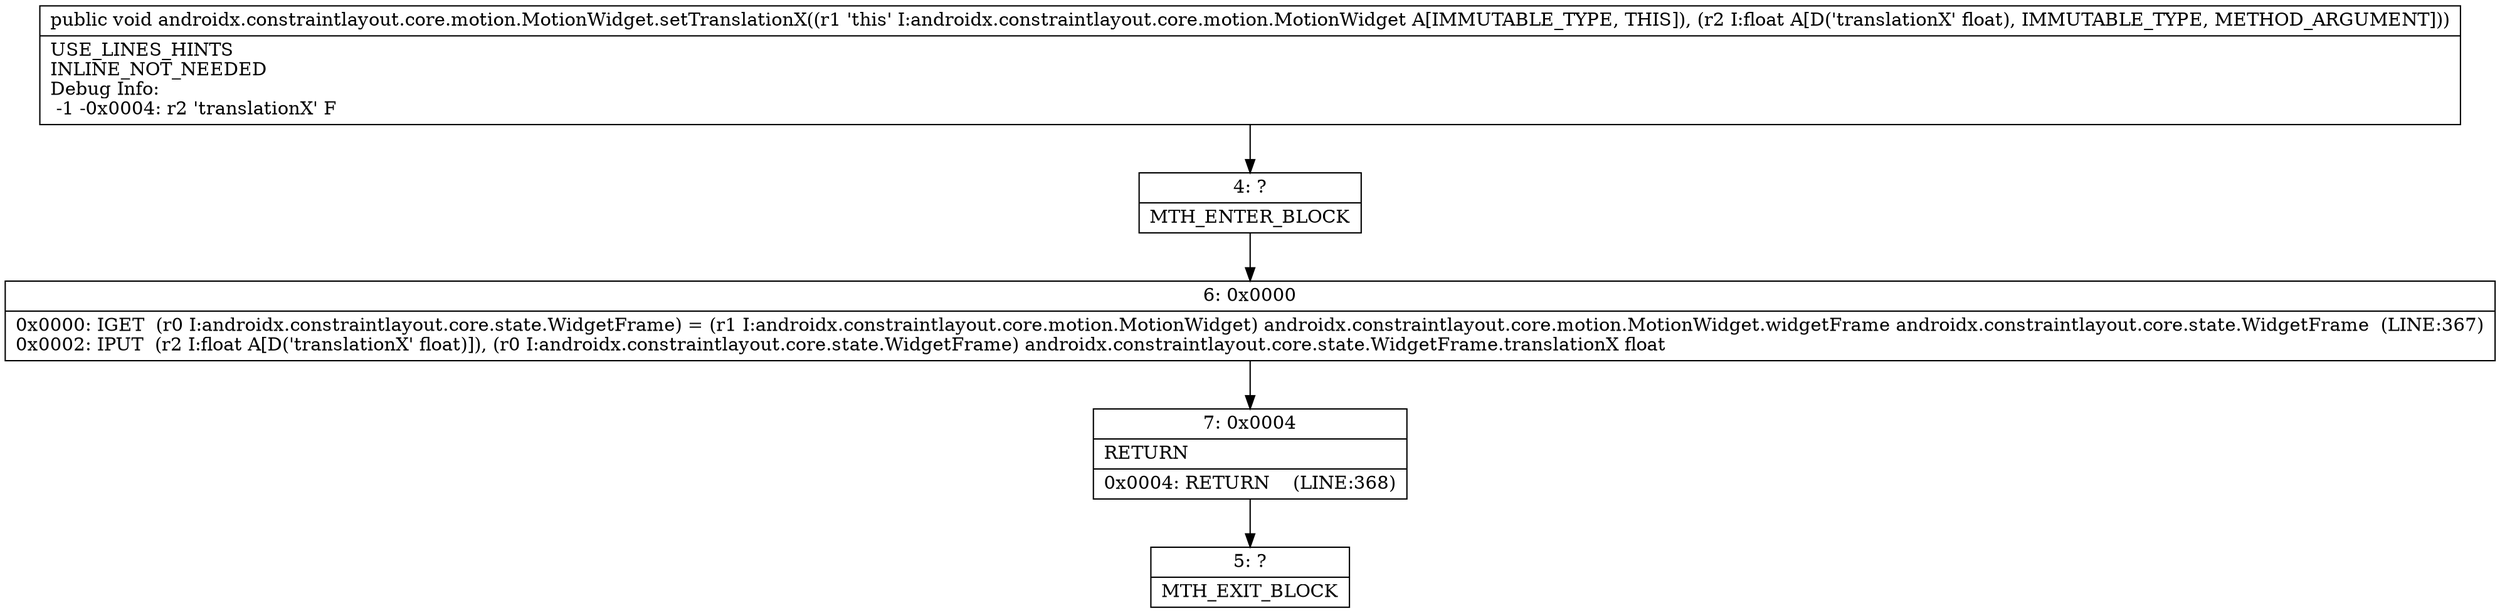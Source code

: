 digraph "CFG forandroidx.constraintlayout.core.motion.MotionWidget.setTranslationX(F)V" {
Node_4 [shape=record,label="{4\:\ ?|MTH_ENTER_BLOCK\l}"];
Node_6 [shape=record,label="{6\:\ 0x0000|0x0000: IGET  (r0 I:androidx.constraintlayout.core.state.WidgetFrame) = (r1 I:androidx.constraintlayout.core.motion.MotionWidget) androidx.constraintlayout.core.motion.MotionWidget.widgetFrame androidx.constraintlayout.core.state.WidgetFrame  (LINE:367)\l0x0002: IPUT  (r2 I:float A[D('translationX' float)]), (r0 I:androidx.constraintlayout.core.state.WidgetFrame) androidx.constraintlayout.core.state.WidgetFrame.translationX float \l}"];
Node_7 [shape=record,label="{7\:\ 0x0004|RETURN\l|0x0004: RETURN    (LINE:368)\l}"];
Node_5 [shape=record,label="{5\:\ ?|MTH_EXIT_BLOCK\l}"];
MethodNode[shape=record,label="{public void androidx.constraintlayout.core.motion.MotionWidget.setTranslationX((r1 'this' I:androidx.constraintlayout.core.motion.MotionWidget A[IMMUTABLE_TYPE, THIS]), (r2 I:float A[D('translationX' float), IMMUTABLE_TYPE, METHOD_ARGUMENT]))  | USE_LINES_HINTS\lINLINE_NOT_NEEDED\lDebug Info:\l  \-1 \-0x0004: r2 'translationX' F\l}"];
MethodNode -> Node_4;Node_4 -> Node_6;
Node_6 -> Node_7;
Node_7 -> Node_5;
}

